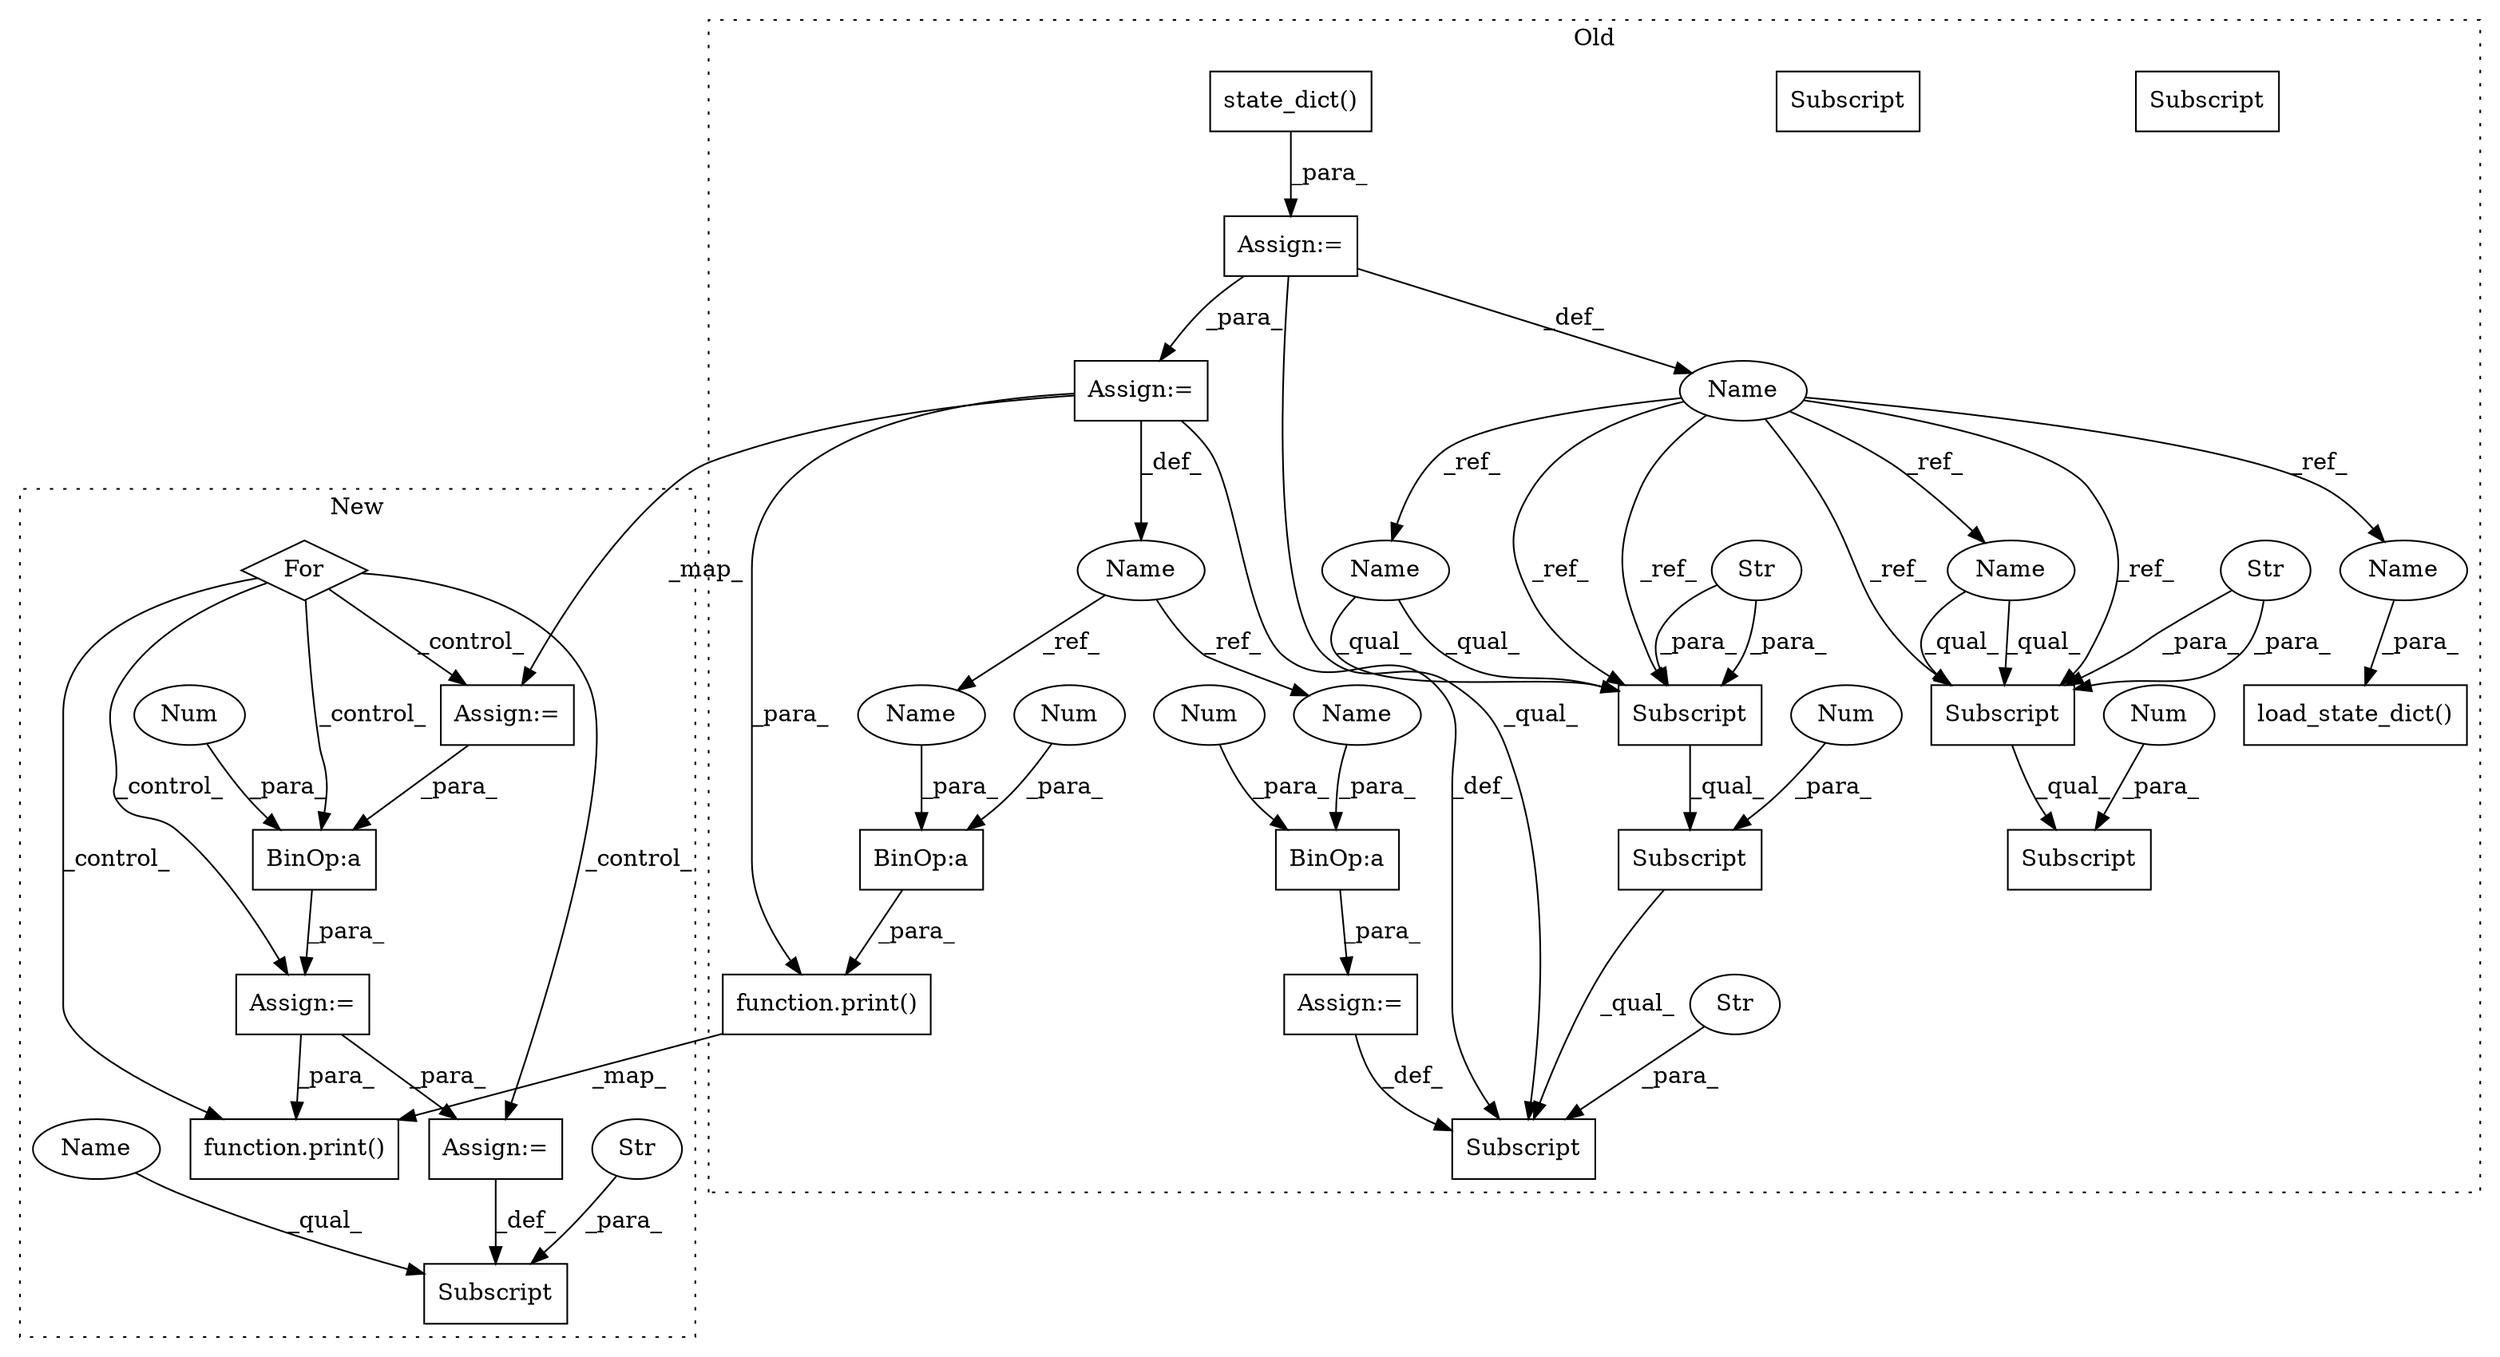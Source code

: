 digraph G {
subgraph cluster0 {
1 [label="Subscript" a="63" s="1300,0" l="29,0" shape="box"];
3 [label="Num" a="76" s="1327" l="1" shape="ellipse"];
5 [label="Name" a="87" s="1230" l="10" shape="ellipse"];
6 [label="Subscript" a="63" s="1360,0" l="29,0" shape="box"];
7 [label="Num" a="76" s="1387" l="1" shape="ellipse"];
8 [label="Assign:=" a="68" s="1240" l="3" shape="box"];
9 [label="Assign:=" a="68" s="1395" l="3" shape="box"];
10 [label="BinOp:a" a="82" s="1401" l="3" shape="box"];
11 [label="Num" a="76" s="1398" l="3" shape="ellipse"];
12 [label="Subscript" a="63" s="1360,0" l="35,0" shape="box"];
13 [label="BinOp:a" a="82" s="1545" l="3" shape="box"];
15 [label="Subscript" a="63" s="1300,0" l="26,0" shape="box"];
16 [label="Str" a="66" s="1311" l="14" shape="ellipse"];
17 [label="Str" a="66" s="1390" l="4" shape="ellipse"];
18 [label="Subscript" a="63" s="1360,0" l="26,0" shape="box"];
19 [label="Str" a="66" s="1371" l="14" shape="ellipse"];
20 [label="state_dict()" a="75" s="1243" l="27" shape="box"];
21 [label="Name" a="87" s="1295" l="2" shape="ellipse"];
22 [label="function.print()" a="75" s="1499,1551" l="6,1" shape="box"];
24 [label="load_state_dict()" a="75" s="1431,1472" l="31,1" shape="box"];
26 [label="Num" a="76" s="1542" l="3" shape="ellipse"];
31 [label="Assign:=" a="68" s="1297" l="3" shape="box"];
33 [label="Name" a="87" s="1462" l="10" shape="ellipse"];
34 [label="Subscript" a="63" s="1360,0" l="26,0" shape="box"];
35 [label="Name" a="87" s="1300" l="10" shape="ellipse"];
36 [label="Subscript" a="63" s="1300,0" l="26,0" shape="box"];
37 [label="Name" a="87" s="1360" l="10" shape="ellipse"];
38 [label="Name" a="87" s="1548" l="2" shape="ellipse"];
39 [label="Name" a="87" s="1404" l="2" shape="ellipse"];
label = "Old";
style="dotted";
}
subgraph cluster1 {
2 [label="Subscript" a="63" s="1490,0" l="17,0" shape="box"];
4 [label="Str" a="66" s="1502" l="4" shape="ellipse"];
14 [label="BinOp:a" a="82" s="1370" l="3" shape="box"];
23 [label="function.print()" a="75" s="1409,1460" l="6,1" shape="box"];
25 [label="For" a="107" s="1230,1276" l="4,30" shape="diamond"];
27 [label="Num" a="76" s="1367" l="3" shape="ellipse"];
28 [label="Assign:=" a="68" s="1507" l="3" shape="box"];
29 [label="Assign:=" a="68" s="1364" l="3" shape="box"];
30 [label="Assign:=" a="68" s="1313" l="3" shape="box"];
32 [label="Name" a="87" s="1490" l="11" shape="ellipse"];
label = "New";
style="dotted";
}
3 -> 1 [label="_para_"];
4 -> 2 [label="_para_"];
5 -> 34 [label="_ref_"];
5 -> 36 [label="_ref_"];
5 -> 37 [label="_ref_"];
5 -> 34 [label="_ref_"];
5 -> 33 [label="_ref_"];
5 -> 35 [label="_ref_"];
5 -> 36 [label="_ref_"];
6 -> 12 [label="_qual_"];
7 -> 6 [label="_para_"];
8 -> 12 [label="_qual_"];
8 -> 31 [label="_para_"];
8 -> 5 [label="_def_"];
9 -> 12 [label="_def_"];
10 -> 9 [label="_para_"];
11 -> 10 [label="_para_"];
13 -> 22 [label="_para_"];
14 -> 29 [label="_para_"];
16 -> 36 [label="_para_"];
16 -> 36 [label="_para_"];
17 -> 12 [label="_para_"];
19 -> 34 [label="_para_"];
19 -> 34 [label="_para_"];
20 -> 8 [label="_para_"];
21 -> 39 [label="_ref_"];
21 -> 38 [label="_ref_"];
22 -> 23 [label="_map_"];
25 -> 29 [label="_control_"];
25 -> 14 [label="_control_"];
25 -> 28 [label="_control_"];
25 -> 30 [label="_control_"];
25 -> 23 [label="_control_"];
26 -> 13 [label="_para_"];
27 -> 14 [label="_para_"];
28 -> 2 [label="_def_"];
29 -> 23 [label="_para_"];
29 -> 28 [label="_para_"];
30 -> 14 [label="_para_"];
31 -> 12 [label="_def_"];
31 -> 30 [label="_map_"];
31 -> 22 [label="_para_"];
31 -> 21 [label="_def_"];
32 -> 2 [label="_qual_"];
33 -> 24 [label="_para_"];
34 -> 6 [label="_qual_"];
35 -> 36 [label="_qual_"];
35 -> 36 [label="_qual_"];
36 -> 1 [label="_qual_"];
37 -> 34 [label="_qual_"];
37 -> 34 [label="_qual_"];
38 -> 13 [label="_para_"];
39 -> 10 [label="_para_"];
}